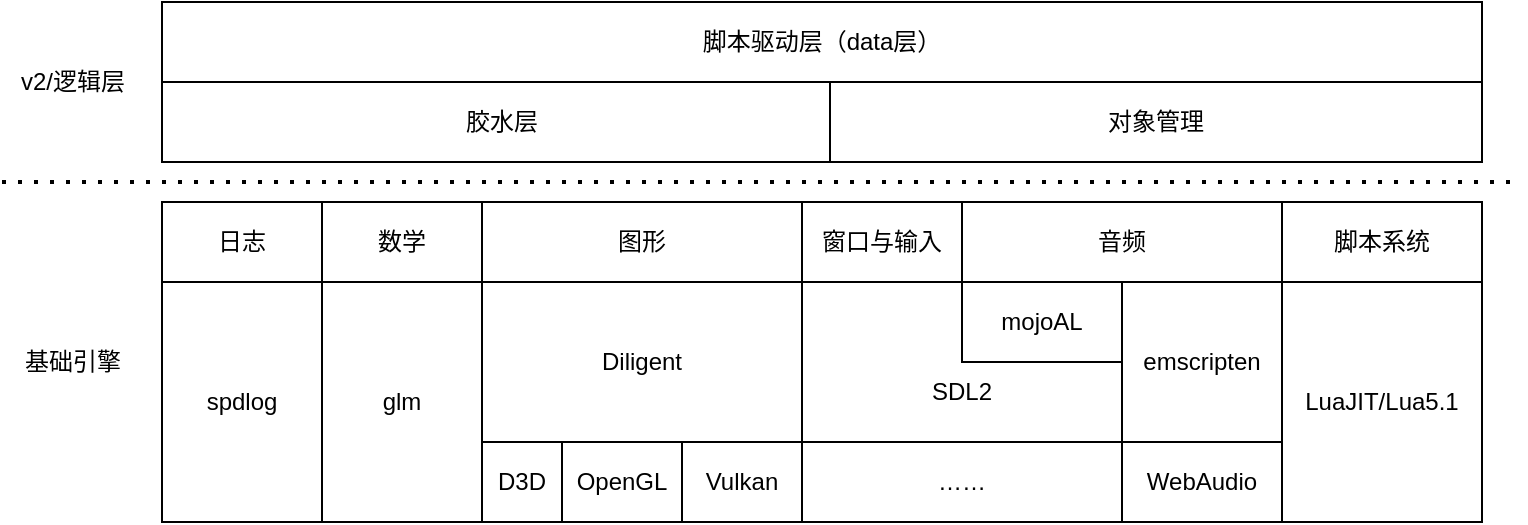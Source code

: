<mxfile>
    <diagram id="VngbYT8J855RLO2gS7vx" name="第 1 页">
        <mxGraphModel dx="1559" dy="465" grid="1" gridSize="10" guides="1" tooltips="1" connect="1" arrows="1" fold="1" page="1" pageScale="1" pageWidth="827" pageHeight="1169" math="0" shadow="0">
            <root>
                <mxCell id="0"/>
                <mxCell id="1" parent="0"/>
                <mxCell id="13" value="&lt;br&gt;&lt;br&gt;SDL2" style="rounded=0;whiteSpace=wrap;html=1;" vertex="1" parent="1">
                    <mxGeometry x="400" y="240" width="160" height="80" as="geometry"/>
                </mxCell>
                <mxCell id="2" value="日志" style="rounded=0;whiteSpace=wrap;html=1;" vertex="1" parent="1">
                    <mxGeometry x="80" y="200" width="80" height="40" as="geometry"/>
                </mxCell>
                <mxCell id="3" value="spdlog" style="rounded=0;whiteSpace=wrap;html=1;" vertex="1" parent="1">
                    <mxGeometry x="80" y="240" width="80" height="120" as="geometry"/>
                </mxCell>
                <mxCell id="4" value="数学" style="rounded=0;whiteSpace=wrap;html=1;" vertex="1" parent="1">
                    <mxGeometry x="160" y="200" width="80" height="40" as="geometry"/>
                </mxCell>
                <mxCell id="5" value="glm" style="rounded=0;whiteSpace=wrap;html=1;" vertex="1" parent="1">
                    <mxGeometry x="160" y="240" width="80" height="120" as="geometry"/>
                </mxCell>
                <mxCell id="6" value="图形" style="rounded=0;whiteSpace=wrap;html=1;" vertex="1" parent="1">
                    <mxGeometry x="240" y="200" width="160" height="40" as="geometry"/>
                </mxCell>
                <mxCell id="7" value="Diligent" style="rounded=0;whiteSpace=wrap;html=1;" vertex="1" parent="1">
                    <mxGeometry x="240" y="240" width="160" height="80" as="geometry"/>
                </mxCell>
                <mxCell id="8" value="音频" style="rounded=0;whiteSpace=wrap;html=1;" vertex="1" parent="1">
                    <mxGeometry x="480" y="200" width="160" height="40" as="geometry"/>
                </mxCell>
                <mxCell id="9" value="D3D" style="rounded=0;whiteSpace=wrap;html=1;" vertex="1" parent="1">
                    <mxGeometry x="240" y="320" width="40" height="40" as="geometry"/>
                </mxCell>
                <mxCell id="10" value="OpenGL" style="rounded=0;whiteSpace=wrap;html=1;" vertex="1" parent="1">
                    <mxGeometry x="280" y="320" width="60" height="40" as="geometry"/>
                </mxCell>
                <mxCell id="11" value="Vulkan" style="rounded=0;whiteSpace=wrap;html=1;" vertex="1" parent="1">
                    <mxGeometry x="340" y="320" width="60" height="40" as="geometry"/>
                </mxCell>
                <mxCell id="12" value="mojoAL" style="rounded=0;whiteSpace=wrap;html=1;" vertex="1" parent="1">
                    <mxGeometry x="480" y="240" width="80" height="40" as="geometry"/>
                </mxCell>
                <mxCell id="14" value="窗口与输入" style="rounded=0;whiteSpace=wrap;html=1;" vertex="1" parent="1">
                    <mxGeometry x="400" y="200" width="80" height="40" as="geometry"/>
                </mxCell>
                <mxCell id="17" value="WebAudio" style="rounded=0;whiteSpace=wrap;html=1;" vertex="1" parent="1">
                    <mxGeometry x="560" y="320" width="80" height="40" as="geometry"/>
                </mxCell>
                <mxCell id="18" value="……" style="rounded=0;whiteSpace=wrap;html=1;" vertex="1" parent="1">
                    <mxGeometry x="400" y="320" width="160" height="40" as="geometry"/>
                </mxCell>
                <mxCell id="19" value="emscripten" style="rounded=0;whiteSpace=wrap;html=1;" vertex="1" parent="1">
                    <mxGeometry x="560" y="240" width="80" height="80" as="geometry"/>
                </mxCell>
                <mxCell id="20" value="LuaJIT/Lua5.1" style="rounded=0;whiteSpace=wrap;html=1;" vertex="1" parent="1">
                    <mxGeometry x="640" y="240" width="100" height="120" as="geometry"/>
                </mxCell>
                <mxCell id="21" value="脚本系统" style="rounded=0;whiteSpace=wrap;html=1;" vertex="1" parent="1">
                    <mxGeometry x="640" y="200" width="100" height="40" as="geometry"/>
                </mxCell>
                <mxCell id="22" value="胶水层" style="rounded=0;whiteSpace=wrap;html=1;" vertex="1" parent="1">
                    <mxGeometry x="80" y="140" width="340" height="40" as="geometry"/>
                </mxCell>
                <mxCell id="23" value="脚本驱动层（data层）" style="rounded=0;whiteSpace=wrap;html=1;" vertex="1" parent="1">
                    <mxGeometry x="80" y="100" width="660" height="40" as="geometry"/>
                </mxCell>
                <mxCell id="24" value="对象管理" style="rounded=0;whiteSpace=wrap;html=1;" vertex="1" parent="1">
                    <mxGeometry x="414" y="140" width="326" height="40" as="geometry"/>
                </mxCell>
                <mxCell id="28" value="" style="endArrow=none;dashed=1;html=1;dashPattern=1 3;strokeWidth=2;" edge="1" parent="1">
                    <mxGeometry width="50" height="50" relative="1" as="geometry">
                        <mxPoint y="190" as="sourcePoint"/>
                        <mxPoint x="760" y="190" as="targetPoint"/>
                    </mxGeometry>
                </mxCell>
                <mxCell id="29" value="v2/逻辑层" style="text;html=1;align=center;verticalAlign=middle;resizable=0;points=[];autosize=1;strokeColor=none;fillColor=none;" vertex="1" parent="1">
                    <mxGeometry y="130" width="70" height="20" as="geometry"/>
                </mxCell>
                <mxCell id="30" value="基础引擎" style="text;html=1;align=center;verticalAlign=middle;resizable=0;points=[];autosize=1;strokeColor=none;fillColor=none;" vertex="1" parent="1">
                    <mxGeometry x="5" y="270" width="60" height="20" as="geometry"/>
                </mxCell>
            </root>
        </mxGraphModel>
    </diagram>
</mxfile>